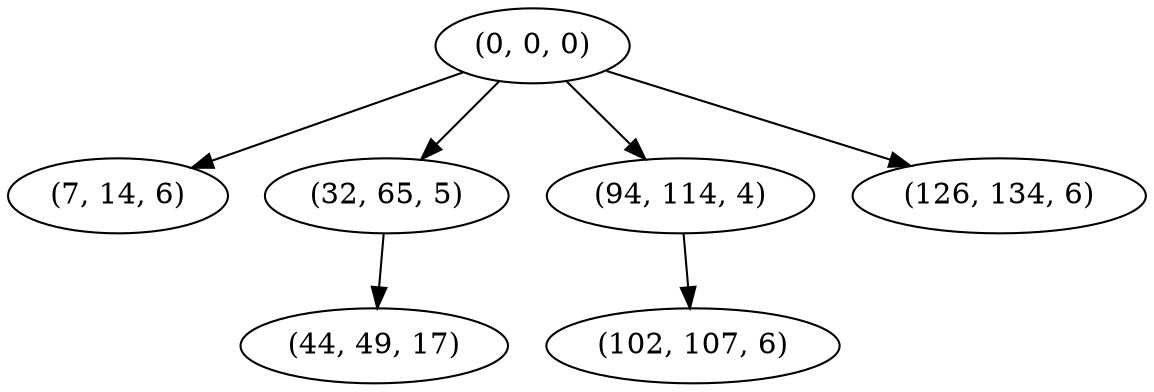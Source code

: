 digraph tree {
    "(0, 0, 0)";
    "(7, 14, 6)";
    "(32, 65, 5)";
    "(44, 49, 17)";
    "(94, 114, 4)";
    "(102, 107, 6)";
    "(126, 134, 6)";
    "(0, 0, 0)" -> "(7, 14, 6)";
    "(0, 0, 0)" -> "(32, 65, 5)";
    "(0, 0, 0)" -> "(94, 114, 4)";
    "(0, 0, 0)" -> "(126, 134, 6)";
    "(32, 65, 5)" -> "(44, 49, 17)";
    "(94, 114, 4)" -> "(102, 107, 6)";
}
